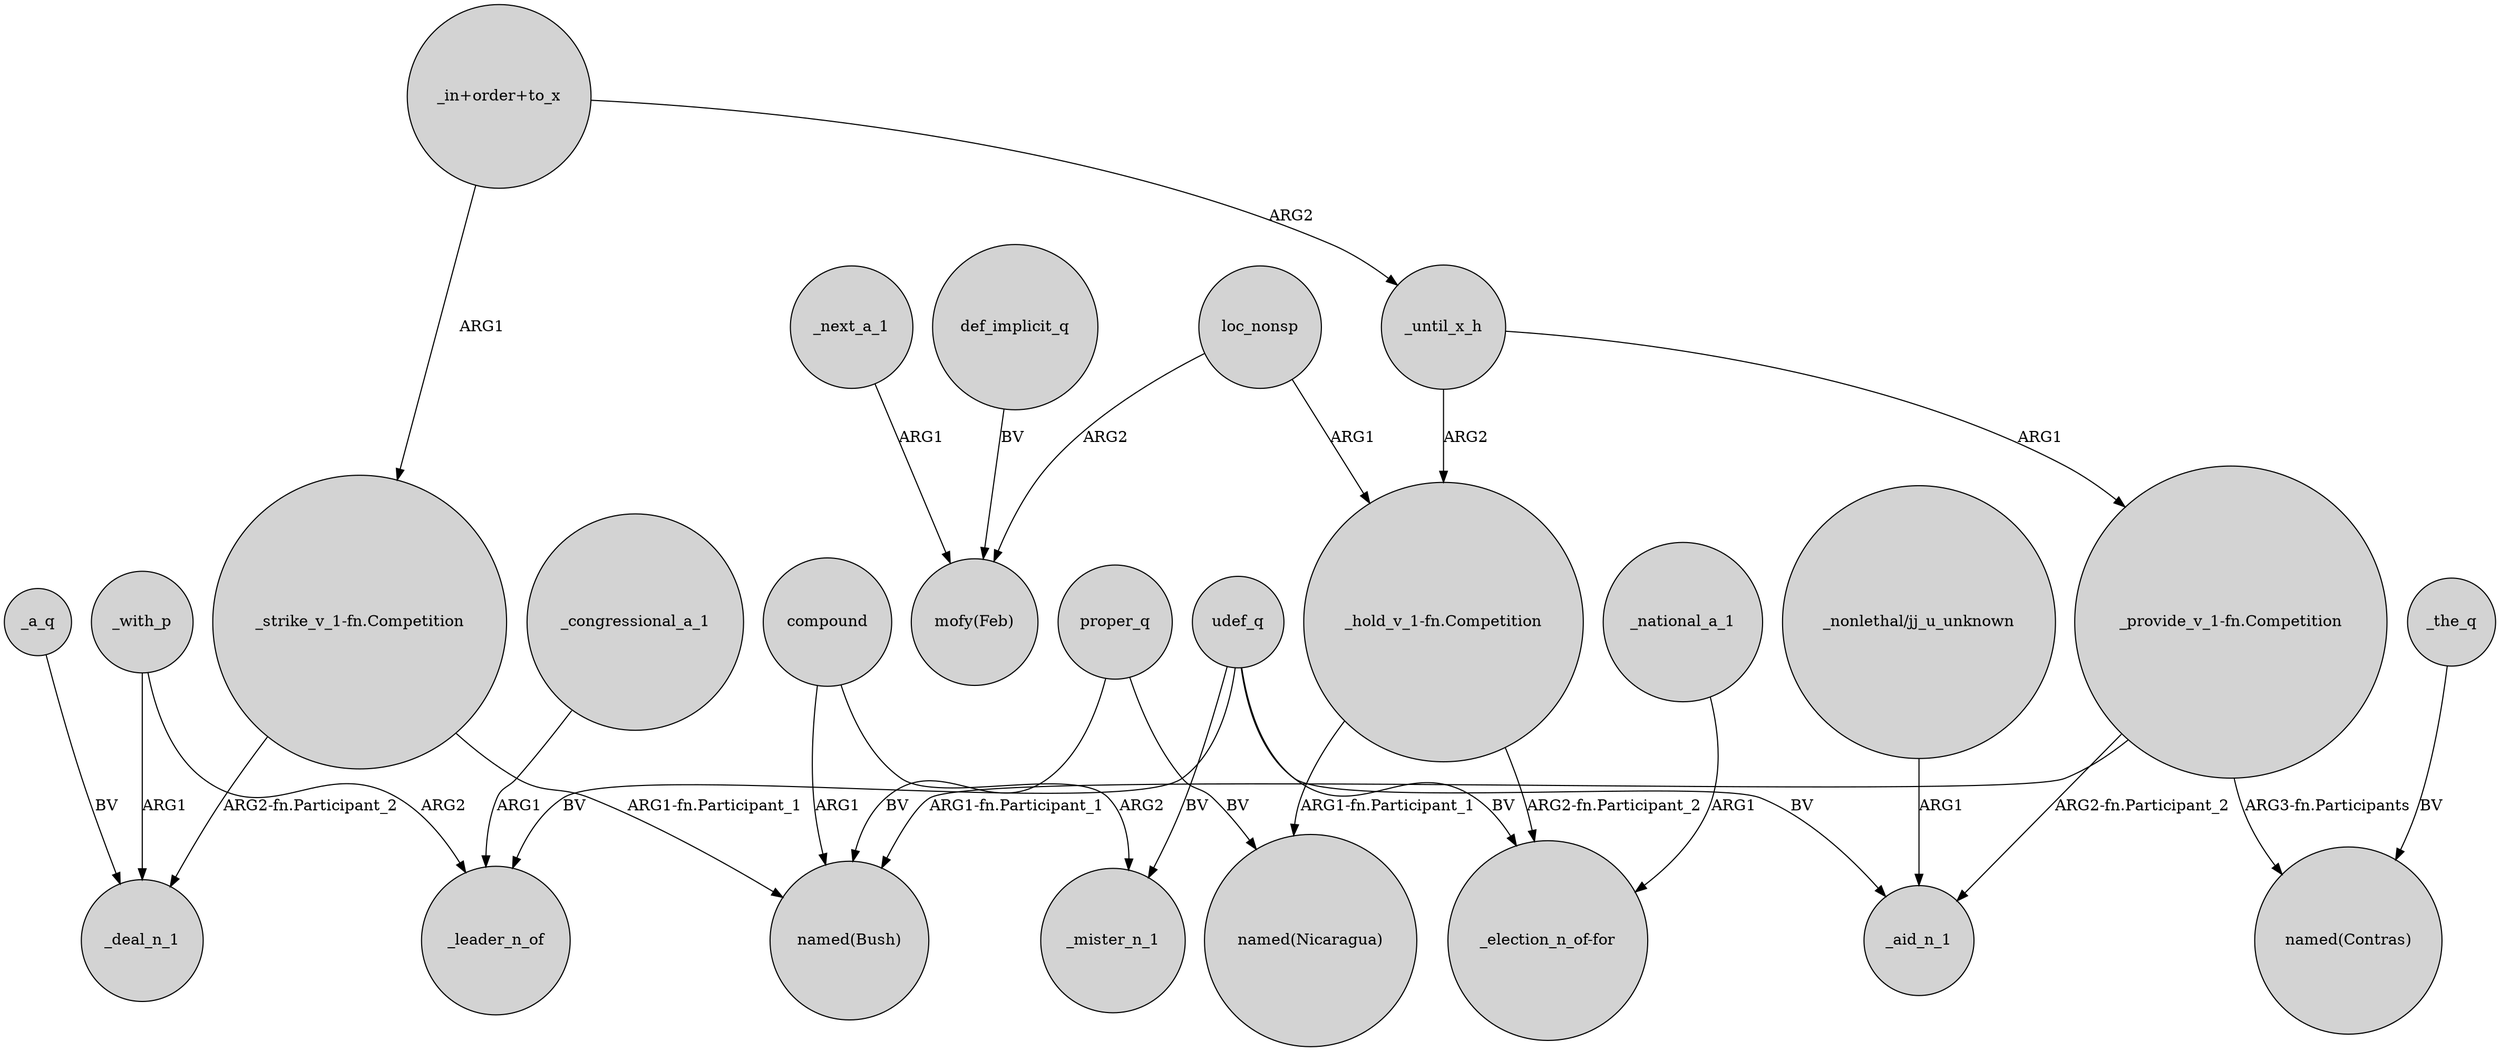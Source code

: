 digraph {
	node [shape=circle style=filled]
	_until_x_h -> "_provide_v_1-fn.Competition" [label=ARG1]
	"_in+order+to_x" -> "_strike_v_1-fn.Competition" [label=ARG1]
	"_strike_v_1-fn.Competition" -> _deal_n_1 [label="ARG2-fn.Participant_2"]
	_a_q -> _deal_n_1 [label=BV]
	compound -> _mister_n_1 [label=ARG2]
	proper_q -> "named(Nicaragua)" [label=BV]
	_with_p -> _deal_n_1 [label=ARG1]
	compound -> "named(Bush)" [label=ARG1]
	_the_q -> "named(Contras)" [label=BV]
	udef_q -> "_election_n_of-for" [label=BV]
	"_hold_v_1-fn.Competition" -> "named(Nicaragua)" [label="ARG1-fn.Participant_1"]
	loc_nonsp -> "mofy(Feb)" [label=ARG2]
	udef_q -> _mister_n_1 [label=BV]
	def_implicit_q -> "mofy(Feb)" [label=BV]
	_congressional_a_1 -> _leader_n_of [label=ARG1]
	udef_q -> _aid_n_1 [label=BV]
	"_provide_v_1-fn.Competition" -> "named(Contras)" [label="ARG3-fn.Participants"]
	proper_q -> "named(Bush)" [label=BV]
	_national_a_1 -> "_election_n_of-for" [label=ARG1]
	"_in+order+to_x" -> _until_x_h [label=ARG2]
	_with_p -> _leader_n_of [label=ARG2]
	udef_q -> _leader_n_of [label=BV]
	"_strike_v_1-fn.Competition" -> "named(Bush)" [label="ARG1-fn.Participant_1"]
	"_hold_v_1-fn.Competition" -> "_election_n_of-for" [label="ARG2-fn.Participant_2"]
	"_nonlethal/jj_u_unknown" -> _aid_n_1 [label=ARG1]
	loc_nonsp -> "_hold_v_1-fn.Competition" [label=ARG1]
	_until_x_h -> "_hold_v_1-fn.Competition" [label=ARG2]
	_next_a_1 -> "mofy(Feb)" [label=ARG1]
	"_provide_v_1-fn.Competition" -> "named(Bush)" [label="ARG1-fn.Participant_1"]
	"_provide_v_1-fn.Competition" -> _aid_n_1 [label="ARG2-fn.Participant_2"]
}
